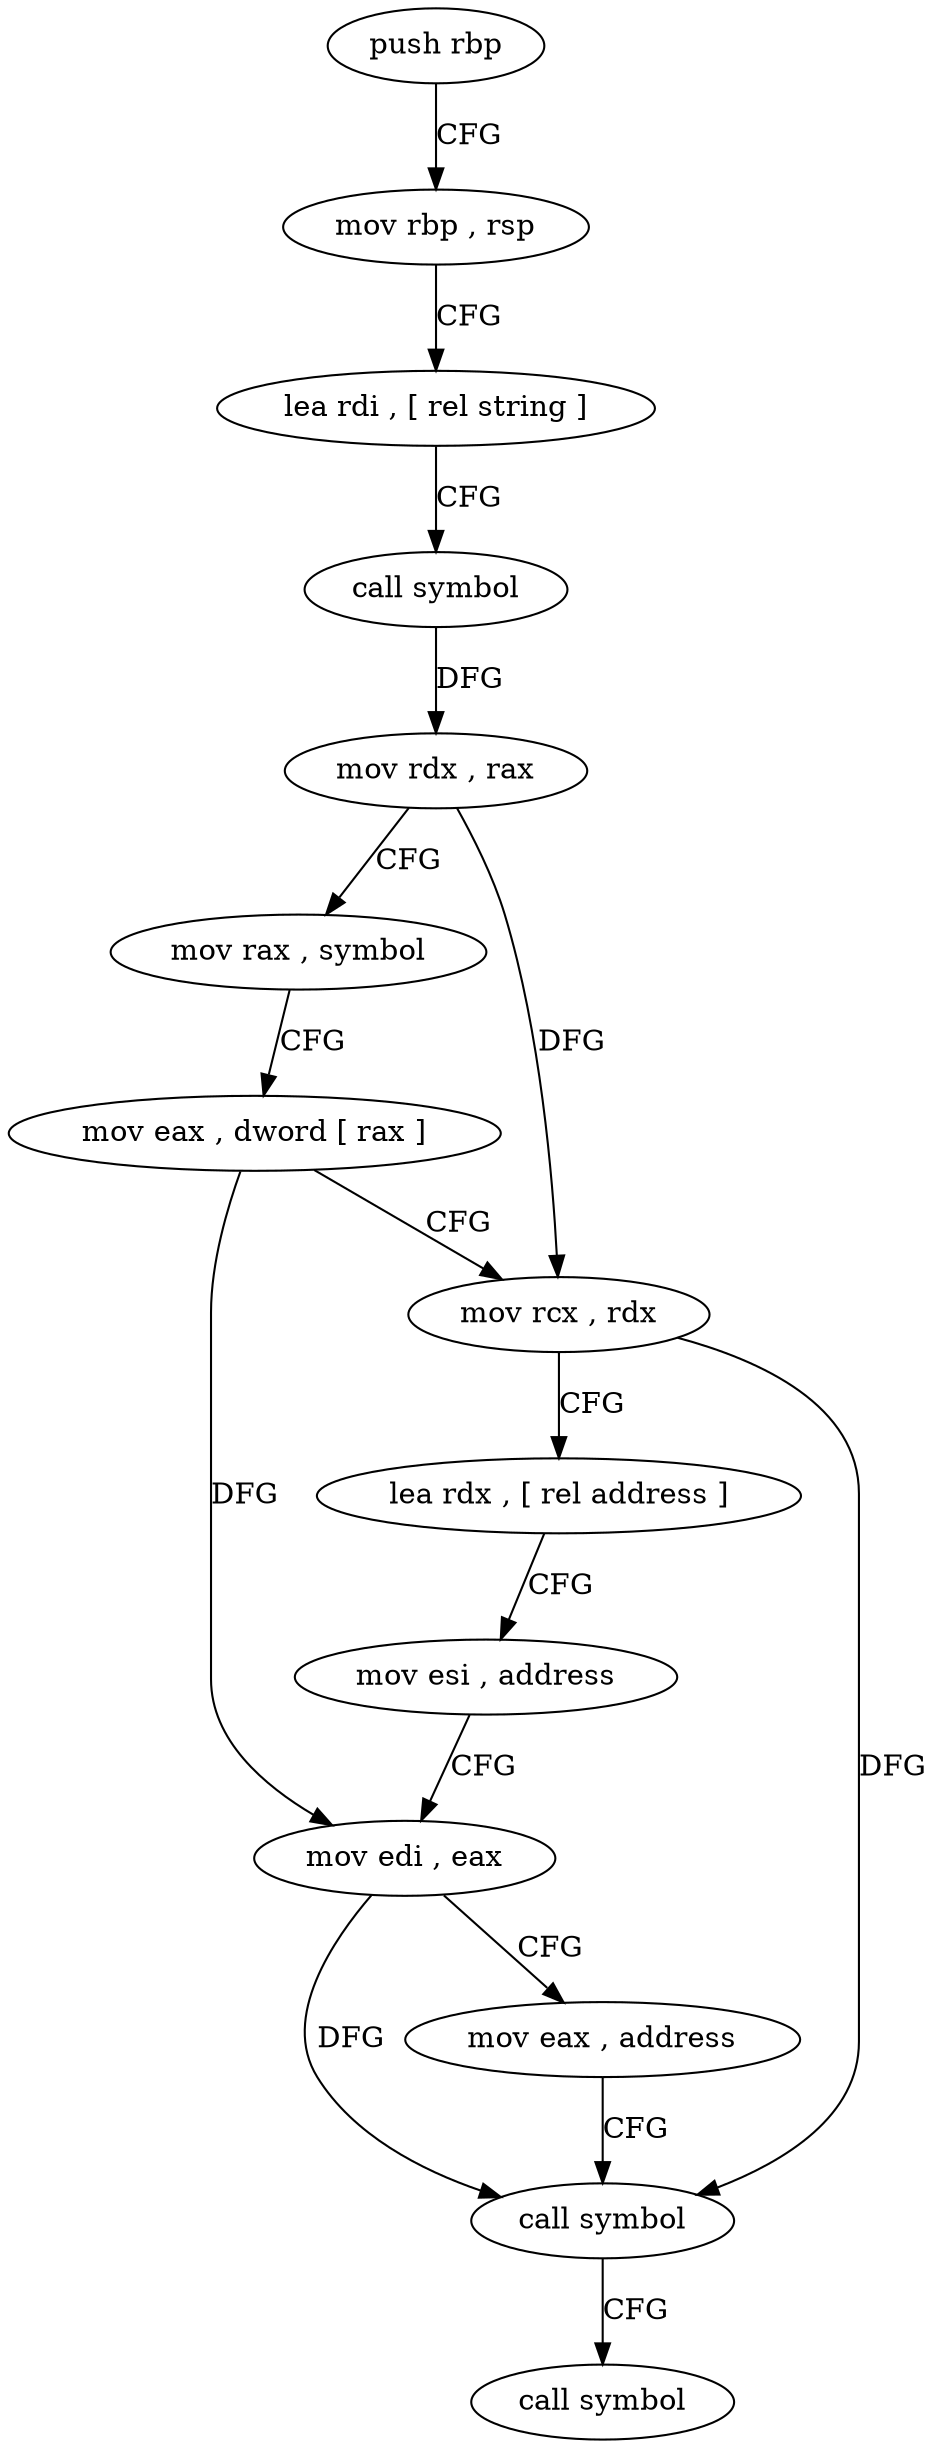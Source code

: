 digraph "func" {
"4332158" [label = "push rbp" ]
"4332159" [label = "mov rbp , rsp" ]
"4332162" [label = "lea rdi , [ rel string ]" ]
"4332169" [label = "call symbol" ]
"4332174" [label = "mov rdx , rax" ]
"4332177" [label = "mov rax , symbol" ]
"4332184" [label = "mov eax , dword [ rax ]" ]
"4332186" [label = "mov rcx , rdx" ]
"4332189" [label = "lea rdx , [ rel address ]" ]
"4332196" [label = "mov esi , address" ]
"4332201" [label = "mov edi , eax" ]
"4332203" [label = "mov eax , address" ]
"4332208" [label = "call symbol" ]
"4332213" [label = "call symbol" ]
"4332158" -> "4332159" [ label = "CFG" ]
"4332159" -> "4332162" [ label = "CFG" ]
"4332162" -> "4332169" [ label = "CFG" ]
"4332169" -> "4332174" [ label = "DFG" ]
"4332174" -> "4332177" [ label = "CFG" ]
"4332174" -> "4332186" [ label = "DFG" ]
"4332177" -> "4332184" [ label = "CFG" ]
"4332184" -> "4332186" [ label = "CFG" ]
"4332184" -> "4332201" [ label = "DFG" ]
"4332186" -> "4332189" [ label = "CFG" ]
"4332186" -> "4332208" [ label = "DFG" ]
"4332189" -> "4332196" [ label = "CFG" ]
"4332196" -> "4332201" [ label = "CFG" ]
"4332201" -> "4332203" [ label = "CFG" ]
"4332201" -> "4332208" [ label = "DFG" ]
"4332203" -> "4332208" [ label = "CFG" ]
"4332208" -> "4332213" [ label = "CFG" ]
}
